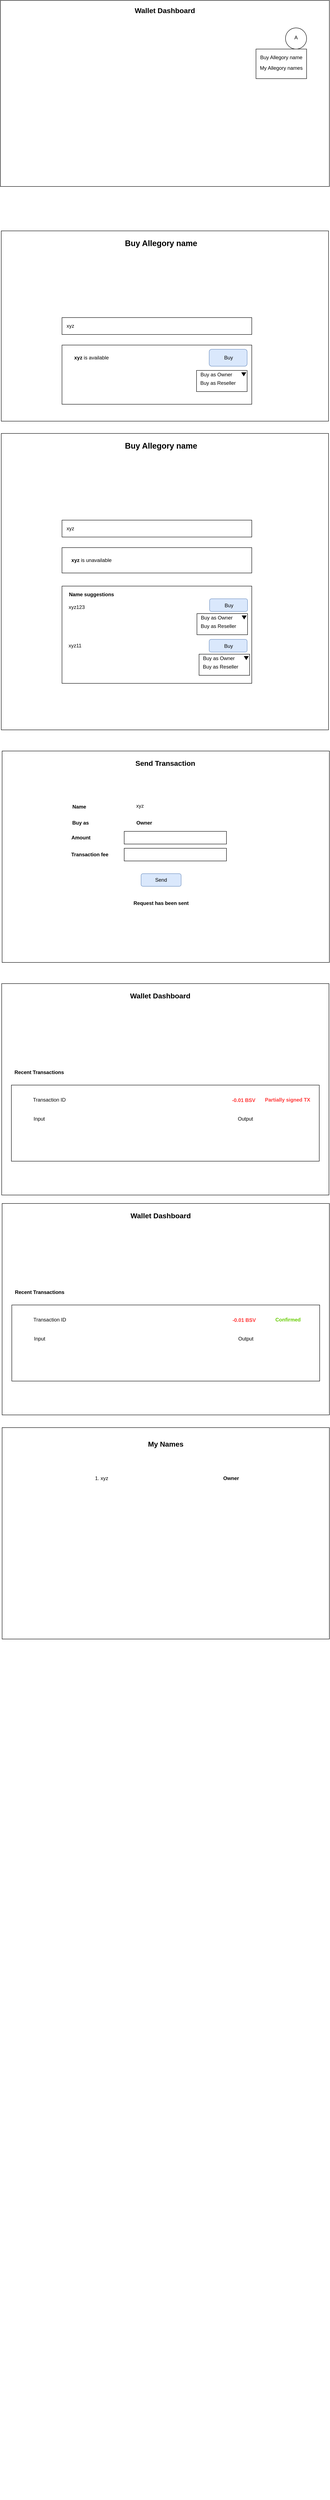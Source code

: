 <mxfile version="13.8.0" type="github"><diagram id="aGeOd7mTZGFdpWntuAzP" name="Page-1"><mxGraphModel dx="1350" dy="806" grid="1" gridSize="10" guides="1" tooltips="1" connect="1" arrows="1" fold="1" page="1" pageScale="1" pageWidth="827" pageHeight="1169" math="0" shadow="0"><root><mxCell id="0"/><mxCell id="1" parent="0"/><mxCell id="PDvfous0aHSWqx_sDX7A-1" value="" style="rounded=0;whiteSpace=wrap;html=1;" vertex="1" parent="1"><mxGeometry x="24" y="145" width="780" height="440" as="geometry"/></mxCell><mxCell id="PDvfous0aHSWqx_sDX7A-3" value="" style="ellipse;whiteSpace=wrap;html=1;aspect=fixed;" vertex="1" parent="1"><mxGeometry x="700" y="210" width="50" height="50" as="geometry"/></mxCell><mxCell id="PDvfous0aHSWqx_sDX7A-4" value="A" style="text;html=1;strokeColor=none;fillColor=none;align=center;verticalAlign=middle;whiteSpace=wrap;rounded=0;" vertex="1" parent="1"><mxGeometry x="690" y="205" width="70" height="55" as="geometry"/></mxCell><mxCell id="PDvfous0aHSWqx_sDX7A-5" value="" style="rounded=0;whiteSpace=wrap;html=1;" vertex="1" parent="1"><mxGeometry x="630" y="260" width="120" height="70" as="geometry"/></mxCell><mxCell id="PDvfous0aHSWqx_sDX7A-6" value="Buy Allegory name" style="text;html=1;strokeColor=none;fillColor=none;align=center;verticalAlign=middle;whiteSpace=wrap;rounded=0;" vertex="1" parent="1"><mxGeometry x="630" y="270" width="120" height="20" as="geometry"/></mxCell><mxCell id="PDvfous0aHSWqx_sDX7A-8" value="My Allegory names" style="text;html=1;strokeColor=none;fillColor=none;align=center;verticalAlign=middle;whiteSpace=wrap;rounded=0;" vertex="1" parent="1"><mxGeometry x="635" y="295" width="110" height="20" as="geometry"/></mxCell><mxCell id="PDvfous0aHSWqx_sDX7A-9" value="" style="rounded=0;whiteSpace=wrap;html=1;" vertex="1" parent="1"><mxGeometry x="26" y="690" width="776" height="450" as="geometry"/></mxCell><mxCell id="PDvfous0aHSWqx_sDX7A-10" value="&lt;b&gt;&lt;font style=&quot;font-size: 19px&quot;&gt;Buy Allegory name&lt;/font&gt;&lt;/b&gt;" style="text;html=1;strokeColor=none;fillColor=none;align=center;verticalAlign=middle;whiteSpace=wrap;rounded=0;" vertex="1" parent="1"><mxGeometry x="310" y="710" width="190" height="20" as="geometry"/></mxCell><mxCell id="PDvfous0aHSWqx_sDX7A-11" value="" style="rounded=0;whiteSpace=wrap;html=1;" vertex="1" parent="1"><mxGeometry x="170" y="895" width="450" height="40" as="geometry"/></mxCell><mxCell id="PDvfous0aHSWqx_sDX7A-13" value="xyz" style="text;html=1;strokeColor=none;fillColor=none;align=center;verticalAlign=middle;whiteSpace=wrap;rounded=0;" vertex="1" parent="1"><mxGeometry x="120" y="905" width="140" height="20" as="geometry"/></mxCell><mxCell id="PDvfous0aHSWqx_sDX7A-19" value="" style="rounded=0;whiteSpace=wrap;html=1;" vertex="1" parent="1"><mxGeometry x="170" y="960" width="450" height="140" as="geometry"/></mxCell><mxCell id="PDvfous0aHSWqx_sDX7A-20" value="&lt;b&gt;xyz&lt;/b&gt; is available" style="text;html=1;strokeColor=none;fillColor=none;align=center;verticalAlign=middle;whiteSpace=wrap;rounded=0;" vertex="1" parent="1"><mxGeometry x="185" y="980" width="110" height="20" as="geometry"/></mxCell><mxCell id="PDvfous0aHSWqx_sDX7A-21" value="" style="rounded=1;whiteSpace=wrap;html=1;fillColor=#dae8fc;strokeColor=#6c8ebf;" vertex="1" parent="1"><mxGeometry x="519" y="970" width="90" height="40" as="geometry"/></mxCell><mxCell id="PDvfous0aHSWqx_sDX7A-22" value="Buy" style="text;html=1;strokeColor=none;fillColor=none;align=center;verticalAlign=middle;whiteSpace=wrap;rounded=0;" vertex="1" parent="1"><mxGeometry x="545" y="980" width="40" height="20" as="geometry"/></mxCell><mxCell id="PDvfous0aHSWqx_sDX7A-23" value="" style="rounded=0;whiteSpace=wrap;html=1;" vertex="1" parent="1"><mxGeometry x="26" y="1169" width="776" height="701" as="geometry"/></mxCell><mxCell id="PDvfous0aHSWqx_sDX7A-24" value="&lt;b&gt;&lt;font style=&quot;font-size: 19px&quot;&gt;Buy Allegory name&lt;/font&gt;&lt;/b&gt;" style="text;html=1;strokeColor=none;fillColor=none;align=center;verticalAlign=middle;whiteSpace=wrap;rounded=0;" vertex="1" parent="1"><mxGeometry x="310" y="1189" width="190" height="20" as="geometry"/></mxCell><mxCell id="PDvfous0aHSWqx_sDX7A-25" value="" style="rounded=0;whiteSpace=wrap;html=1;" vertex="1" parent="1"><mxGeometry x="170" y="1374" width="450" height="40" as="geometry"/></mxCell><mxCell id="PDvfous0aHSWqx_sDX7A-26" value="xyz" style="text;html=1;strokeColor=none;fillColor=none;align=center;verticalAlign=middle;whiteSpace=wrap;rounded=0;" vertex="1" parent="1"><mxGeometry x="120" y="1384" width="140" height="20" as="geometry"/></mxCell><mxCell id="PDvfous0aHSWqx_sDX7A-27" value="" style="rounded=0;whiteSpace=wrap;html=1;" vertex="1" parent="1"><mxGeometry x="170" y="1439" width="450" height="60" as="geometry"/></mxCell><mxCell id="PDvfous0aHSWqx_sDX7A-28" value="&lt;b&gt;xyz&lt;/b&gt; is unavailable" style="text;html=1;strokeColor=none;fillColor=none;align=center;verticalAlign=middle;whiteSpace=wrap;rounded=0;" vertex="1" parent="1"><mxGeometry x="185" y="1459" width="110" height="20" as="geometry"/></mxCell><mxCell id="PDvfous0aHSWqx_sDX7A-31" value="" style="rounded=0;whiteSpace=wrap;html=1;" vertex="1" parent="1"><mxGeometry x="170" y="1530" width="450" height="230" as="geometry"/></mxCell><mxCell id="PDvfous0aHSWqx_sDX7A-32" value="&lt;b&gt;Name suggestions&lt;/b&gt;" style="text;html=1;strokeColor=none;fillColor=none;align=center;verticalAlign=middle;whiteSpace=wrap;rounded=0;" vertex="1" parent="1"><mxGeometry x="175" y="1540" width="130" height="20" as="geometry"/></mxCell><mxCell id="PDvfous0aHSWqx_sDX7A-33" value="xyz123" style="text;html=1;strokeColor=none;fillColor=none;align=center;verticalAlign=middle;whiteSpace=wrap;rounded=0;" vertex="1" parent="1"><mxGeometry x="185" y="1570" width="40" height="20" as="geometry"/></mxCell><mxCell id="PDvfous0aHSWqx_sDX7A-34" value="xyz11" style="text;html=1;strokeColor=none;fillColor=none;align=center;verticalAlign=middle;whiteSpace=wrap;rounded=0;" vertex="1" parent="1"><mxGeometry x="181" y="1661" width="40" height="20" as="geometry"/></mxCell><mxCell id="PDvfous0aHSWqx_sDX7A-36" value="" style="rounded=1;whiteSpace=wrap;html=1;fillColor=#dae8fc;strokeColor=#6c8ebf;" vertex="1" parent="1"><mxGeometry x="520" y="1560" width="90" height="30" as="geometry"/></mxCell><mxCell id="PDvfous0aHSWqx_sDX7A-37" value="Buy" style="text;html=1;strokeColor=none;fillColor=none;align=center;verticalAlign=middle;whiteSpace=wrap;rounded=0;" vertex="1" parent="1"><mxGeometry x="546" y="1566" width="40" height="20" as="geometry"/></mxCell><mxCell id="PDvfous0aHSWqx_sDX7A-38" value="" style="rounded=1;whiteSpace=wrap;html=1;fillColor=#dae8fc;strokeColor=#6c8ebf;" vertex="1" parent="1"><mxGeometry x="519" y="1656" width="90" height="30" as="geometry"/></mxCell><mxCell id="PDvfous0aHSWqx_sDX7A-39" value="Buy" style="text;html=1;strokeColor=none;fillColor=none;align=center;verticalAlign=middle;whiteSpace=wrap;rounded=0;" vertex="1" parent="1"><mxGeometry x="545" y="1662" width="40" height="20" as="geometry"/></mxCell><mxCell id="PDvfous0aHSWqx_sDX7A-42" value="&lt;b&gt;&lt;font style=&quot;font-size: 17px&quot;&gt;Wallet Dashboard&lt;/font&gt;&lt;/b&gt;" style="text;html=1;strokeColor=none;fillColor=none;align=center;verticalAlign=middle;whiteSpace=wrap;rounded=0;" vertex="1" parent="1"><mxGeometry x="336" y="160" width="156" height="20" as="geometry"/></mxCell><mxCell id="PDvfous0aHSWqx_sDX7A-43" value="" style="rounded=0;whiteSpace=wrap;html=1;" vertex="1" parent="1"><mxGeometry x="28" y="1920" width="776" height="500" as="geometry"/></mxCell><mxCell id="PDvfous0aHSWqx_sDX7A-44" value="" style="rounded=0;whiteSpace=wrap;html=1;" vertex="1" parent="1"><mxGeometry x="489" y="1020" width="120" height="50" as="geometry"/></mxCell><mxCell id="PDvfous0aHSWqx_sDX7A-45" value="Buy as Owner" style="text;html=1;strokeColor=none;fillColor=none;align=center;verticalAlign=middle;whiteSpace=wrap;rounded=0;" vertex="1" parent="1"><mxGeometry x="492" y="1020" width="88" height="20" as="geometry"/></mxCell><mxCell id="PDvfous0aHSWqx_sDX7A-46" value="Buy as Reseller" style="text;html=1;strokeColor=none;fillColor=none;align=center;verticalAlign=middle;whiteSpace=wrap;rounded=0;" vertex="1" parent="1"><mxGeometry x="495" y="1040" width="90" height="20" as="geometry"/></mxCell><mxCell id="PDvfous0aHSWqx_sDX7A-47" value="" style="triangle;whiteSpace=wrap;html=1;rotation=90;fillColor=#000000;" vertex="1" parent="1"><mxGeometry x="597" y="1024" width="8" height="10" as="geometry"/></mxCell><mxCell id="PDvfous0aHSWqx_sDX7A-48" value="" style="rounded=0;whiteSpace=wrap;html=1;" vertex="1" parent="1"><mxGeometry x="490" y="1595" width="120" height="50" as="geometry"/></mxCell><mxCell id="PDvfous0aHSWqx_sDX7A-49" value="Buy as Owner" style="text;html=1;strokeColor=none;fillColor=none;align=center;verticalAlign=middle;whiteSpace=wrap;rounded=0;" vertex="1" parent="1"><mxGeometry x="493" y="1595" width="88" height="20" as="geometry"/></mxCell><mxCell id="PDvfous0aHSWqx_sDX7A-50" value="Buy as Reseller" style="text;html=1;strokeColor=none;fillColor=none;align=center;verticalAlign=middle;whiteSpace=wrap;rounded=0;" vertex="1" parent="1"><mxGeometry x="496" y="1615" width="90" height="20" as="geometry"/></mxCell><mxCell id="PDvfous0aHSWqx_sDX7A-51" value="" style="triangle;whiteSpace=wrap;html=1;rotation=90;fillColor=#000000;" vertex="1" parent="1"><mxGeometry x="598" y="1599" width="8" height="10" as="geometry"/></mxCell><mxCell id="PDvfous0aHSWqx_sDX7A-52" value="" style="rounded=0;whiteSpace=wrap;html=1;" vertex="1" parent="1"><mxGeometry x="495" y="1691" width="120" height="50" as="geometry"/></mxCell><mxCell id="PDvfous0aHSWqx_sDX7A-53" value="Buy as Owner" style="text;html=1;strokeColor=none;fillColor=none;align=center;verticalAlign=middle;whiteSpace=wrap;rounded=0;" vertex="1" parent="1"><mxGeometry x="498" y="1691" width="88" height="20" as="geometry"/></mxCell><mxCell id="PDvfous0aHSWqx_sDX7A-54" value="Buy as Reseller" style="text;html=1;strokeColor=none;fillColor=none;align=center;verticalAlign=middle;whiteSpace=wrap;rounded=0;" vertex="1" parent="1"><mxGeometry x="501" y="1711" width="90" height="20" as="geometry"/></mxCell><mxCell id="PDvfous0aHSWqx_sDX7A-55" value="" style="triangle;whiteSpace=wrap;html=1;rotation=90;fillColor=#000000;" vertex="1" parent="1"><mxGeometry x="603" y="1695" width="8" height="10" as="geometry"/></mxCell><mxCell id="PDvfous0aHSWqx_sDX7A-57" value="&lt;b&gt;&lt;font style=&quot;font-size: 17px&quot;&gt;Send Transaction&lt;/font&gt;&lt;/b&gt;" style="text;html=1;strokeColor=none;fillColor=none;align=center;verticalAlign=middle;whiteSpace=wrap;rounded=0;" vertex="1" parent="1"><mxGeometry x="335" y="1940" width="160" height="20" as="geometry"/></mxCell><mxCell id="PDvfous0aHSWqx_sDX7A-58" value="&lt;b&gt;Amount&lt;/b&gt;" style="text;html=1;strokeColor=none;fillColor=none;align=center;verticalAlign=middle;whiteSpace=wrap;rounded=0;" vertex="1" parent="1"><mxGeometry x="195" y="2115" width="40" height="20" as="geometry"/></mxCell><mxCell id="PDvfous0aHSWqx_sDX7A-59" value="&lt;b&gt;Transaction fee&lt;/b&gt;" style="text;html=1;strokeColor=none;fillColor=none;align=center;verticalAlign=middle;whiteSpace=wrap;rounded=0;" vertex="1" parent="1"><mxGeometry x="181" y="2155" width="110" height="20" as="geometry"/></mxCell><mxCell id="PDvfous0aHSWqx_sDX7A-61" value="" style="rounded=0;whiteSpace=wrap;html=1;fillColor=#FFFFFF;" vertex="1" parent="1"><mxGeometry x="317.5" y="2110" width="242.5" height="30" as="geometry"/></mxCell><mxCell id="PDvfous0aHSWqx_sDX7A-62" value="" style="rounded=0;whiteSpace=wrap;html=1;fillColor=#FFFFFF;" vertex="1" parent="1"><mxGeometry x="317.5" y="2150" width="242.5" height="30" as="geometry"/></mxCell><mxCell id="PDvfous0aHSWqx_sDX7A-63" value="" style="rounded=1;whiteSpace=wrap;html=1;fillColor=#dae8fc;strokeColor=#6c8ebf;" vertex="1" parent="1"><mxGeometry x="357.5" y="2210" width="95" height="30" as="geometry"/></mxCell><mxCell id="PDvfous0aHSWqx_sDX7A-64" value="Send" style="text;html=1;strokeColor=none;fillColor=none;align=center;verticalAlign=middle;whiteSpace=wrap;rounded=0;" vertex="1" parent="1"><mxGeometry x="385" y="2215" width="40" height="20" as="geometry"/></mxCell><mxCell id="PDvfous0aHSWqx_sDX7A-65" value="&lt;b&gt;Request has been sent&lt;/b&gt;" style="text;html=1;strokeColor=none;fillColor=none;align=center;verticalAlign=middle;whiteSpace=wrap;rounded=0;" vertex="1" parent="1"><mxGeometry x="327" y="2270" width="156" height="20" as="geometry"/></mxCell><mxCell id="PDvfous0aHSWqx_sDX7A-66" value="" style="rounded=0;whiteSpace=wrap;html=1;" vertex="1" parent="1"><mxGeometry x="27" y="2470" width="776" height="500" as="geometry"/></mxCell><mxCell id="PDvfous0aHSWqx_sDX7A-67" value="&lt;b&gt;&lt;font style=&quot;font-size: 17px&quot;&gt;Wallet Dashboard&lt;/font&gt;&lt;/b&gt;" style="text;html=1;strokeColor=none;fillColor=none;align=center;verticalAlign=middle;whiteSpace=wrap;rounded=0;" vertex="1" parent="1"><mxGeometry x="317.5" y="2490" width="170" height="20" as="geometry"/></mxCell><mxCell id="PDvfous0aHSWqx_sDX7A-68" value="" style="rounded=0;whiteSpace=wrap;html=1;fillColor=#FFFFFF;" vertex="1" parent="1"><mxGeometry x="50" y="2710" width="730" height="180" as="geometry"/></mxCell><mxCell id="PDvfous0aHSWqx_sDX7A-69" value="&lt;b&gt;Recent Transactions&lt;/b&gt;" style="text;html=1;strokeColor=none;fillColor=none;align=center;verticalAlign=middle;whiteSpace=wrap;rounded=0;" vertex="1" parent="1"><mxGeometry x="51" y="2670" width="130" height="20" as="geometry"/></mxCell><mxCell id="PDvfous0aHSWqx_sDX7A-70" value="&lt;b&gt;&lt;font color=&quot;#ff3333&quot;&gt;Partially signed TX&lt;/font&gt;&lt;/b&gt;" style="text;html=1;strokeColor=none;fillColor=none;align=center;verticalAlign=middle;whiteSpace=wrap;rounded=0;" vertex="1" parent="1"><mxGeometry x="650" y="2735" width="110" height="20" as="geometry"/></mxCell><mxCell id="PDvfous0aHSWqx_sDX7A-72" value="Input" style="text;html=1;strokeColor=none;fillColor=none;align=center;verticalAlign=middle;whiteSpace=wrap;rounded=0;" vertex="1" parent="1"><mxGeometry x="96" y="2780" width="40" height="20" as="geometry"/></mxCell><mxCell id="PDvfous0aHSWqx_sDX7A-73" value="Output" style="text;html=1;strokeColor=none;fillColor=none;align=center;verticalAlign=middle;whiteSpace=wrap;rounded=0;" vertex="1" parent="1"><mxGeometry x="585" y="2780" width="40" height="20" as="geometry"/></mxCell><mxCell id="PDvfous0aHSWqx_sDX7A-74" value="Transaction ID" style="text;html=1;strokeColor=none;fillColor=none;align=center;verticalAlign=middle;whiteSpace=wrap;rounded=0;" vertex="1" parent="1"><mxGeometry x="90" y="2735" width="100" height="20" as="geometry"/></mxCell><mxCell id="PDvfous0aHSWqx_sDX7A-75" value="&lt;b&gt;&lt;font color=&quot;#ff3333&quot;&gt;-0.01 BSV&lt;/font&gt;&lt;/b&gt;" style="text;html=1;strokeColor=none;fillColor=none;align=center;verticalAlign=middle;whiteSpace=wrap;rounded=0;" vertex="1" parent="1"><mxGeometry x="556" y="2736" width="90" height="20" as="geometry"/></mxCell><mxCell id="PDvfous0aHSWqx_sDX7A-83" value="" style="shape=image;html=1;verticalAlign=top;verticalLabelPosition=bottom;labelBackgroundColor=#ffffff;imageAspect=0;aspect=fixed;image=https://cdn2.iconfinder.com/data/icons/donkey/800/16-128.png;fillColor=#FFFFFF;" vertex="1" parent="1"><mxGeometry x="560" y="6015" width="40" height="40" as="geometry"/></mxCell><mxCell id="PDvfous0aHSWqx_sDX7A-86" value="" style="shape=image;html=1;verticalAlign=top;verticalLabelPosition=bottom;labelBackgroundColor=#ffffff;imageAspect=0;aspect=fixed;image=https://cdn2.iconfinder.com/data/icons/donkey/800/16-128.png;fillColor=#FFFFFF;" vertex="1" parent="1"><mxGeometry x="642" y="210" width="43" height="43" as="geometry"/></mxCell><mxCell id="PDvfous0aHSWqx_sDX7A-123" value="" style="rounded=0;whiteSpace=wrap;html=1;" vertex="1" parent="1"><mxGeometry x="28" y="2990" width="776" height="500" as="geometry"/></mxCell><mxCell id="PDvfous0aHSWqx_sDX7A-124" value="&lt;b&gt;&lt;font style=&quot;font-size: 17px&quot;&gt;Wallet Dashboard&lt;/font&gt;&lt;/b&gt;" style="text;html=1;strokeColor=none;fillColor=none;align=center;verticalAlign=middle;whiteSpace=wrap;rounded=0;" vertex="1" parent="1"><mxGeometry x="318.5" y="3010" width="170" height="20" as="geometry"/></mxCell><mxCell id="PDvfous0aHSWqx_sDX7A-125" value="" style="rounded=0;whiteSpace=wrap;html=1;fillColor=#FFFFFF;" vertex="1" parent="1"><mxGeometry x="51" y="3230" width="730" height="180" as="geometry"/></mxCell><mxCell id="PDvfous0aHSWqx_sDX7A-126" value="&lt;b&gt;Recent Transactions&lt;/b&gt;" style="text;html=1;strokeColor=none;fillColor=none;align=center;verticalAlign=middle;whiteSpace=wrap;rounded=0;" vertex="1" parent="1"><mxGeometry x="52" y="3190" width="130" height="20" as="geometry"/></mxCell><mxCell id="PDvfous0aHSWqx_sDX7A-127" value="&lt;b&gt;&lt;font color=&quot;#66cc00&quot;&gt;Confirmed&lt;/font&gt;&lt;/b&gt;" style="text;html=1;strokeColor=none;fillColor=none;align=center;verticalAlign=middle;whiteSpace=wrap;rounded=0;" vertex="1" parent="1"><mxGeometry x="651" y="3255" width="110" height="20" as="geometry"/></mxCell><mxCell id="PDvfous0aHSWqx_sDX7A-128" value="Input" style="text;html=1;strokeColor=none;fillColor=none;align=center;verticalAlign=middle;whiteSpace=wrap;rounded=0;" vertex="1" parent="1"><mxGeometry x="97" y="3300" width="40" height="20" as="geometry"/></mxCell><mxCell id="PDvfous0aHSWqx_sDX7A-129" value="Output" style="text;html=1;strokeColor=none;fillColor=none;align=center;verticalAlign=middle;whiteSpace=wrap;rounded=0;" vertex="1" parent="1"><mxGeometry x="586" y="3300" width="40" height="20" as="geometry"/></mxCell><mxCell id="PDvfous0aHSWqx_sDX7A-130" value="Transaction ID" style="text;html=1;strokeColor=none;fillColor=none;align=center;verticalAlign=middle;whiteSpace=wrap;rounded=0;" vertex="1" parent="1"><mxGeometry x="91" y="3255" width="100" height="20" as="geometry"/></mxCell><mxCell id="PDvfous0aHSWqx_sDX7A-131" value="&lt;b&gt;&lt;font color=&quot;#ff3333&quot;&gt;-0.01 BSV&lt;/font&gt;&lt;/b&gt;" style="text;html=1;strokeColor=none;fillColor=none;align=center;verticalAlign=middle;whiteSpace=wrap;rounded=0;" vertex="1" parent="1"><mxGeometry x="557" y="3256" width="90" height="20" as="geometry"/></mxCell><mxCell id="PDvfous0aHSWqx_sDX7A-132" value="&lt;b&gt;Name&lt;/b&gt;" style="text;html=1;strokeColor=none;fillColor=none;align=center;verticalAlign=middle;whiteSpace=wrap;rounded=0;" vertex="1" parent="1"><mxGeometry x="191" y="2042" width="40" height="20" as="geometry"/></mxCell><mxCell id="PDvfous0aHSWqx_sDX7A-133" value="xyz" style="text;html=1;strokeColor=none;fillColor=none;align=center;verticalAlign=middle;whiteSpace=wrap;rounded=0;" vertex="1" parent="1"><mxGeometry x="335" y="2040" width="40" height="20" as="geometry"/></mxCell><mxCell id="PDvfous0aHSWqx_sDX7A-134" value="&lt;b&gt;Owner&lt;/b&gt;" style="text;html=1;strokeColor=none;fillColor=none;align=center;verticalAlign=middle;whiteSpace=wrap;rounded=0;" vertex="1" parent="1"><mxGeometry x="345" y="2080" width="40" height="20" as="geometry"/></mxCell><mxCell id="PDvfous0aHSWqx_sDX7A-135" value="&lt;b&gt;Buy as&lt;/b&gt;" style="text;html=1;strokeColor=none;fillColor=none;align=center;verticalAlign=middle;whiteSpace=wrap;rounded=0;" vertex="1" parent="1"><mxGeometry x="184" y="2080" width="60" height="20" as="geometry"/></mxCell><mxCell id="PDvfous0aHSWqx_sDX7A-136" value="" style="rounded=0;whiteSpace=wrap;html=1;" vertex="1" parent="1"><mxGeometry x="28" y="3520" width="776" height="500" as="geometry"/></mxCell><mxCell id="PDvfous0aHSWqx_sDX7A-137" value="&lt;b&gt;&lt;font style=&quot;font-size: 17px&quot;&gt;My Names&lt;/font&gt;&lt;/b&gt;" style="text;html=1;strokeColor=none;fillColor=none;align=center;verticalAlign=middle;whiteSpace=wrap;rounded=0;" vertex="1" parent="1"><mxGeometry x="346" y="3550" width="140" height="20" as="geometry"/></mxCell><mxCell id="PDvfous0aHSWqx_sDX7A-138" value="1. xyz" style="text;html=1;strokeColor=none;fillColor=none;align=center;verticalAlign=middle;whiteSpace=wrap;rounded=0;" vertex="1" parent="1"><mxGeometry x="244" y="3630" width="40" height="20" as="geometry"/></mxCell><mxCell id="PDvfous0aHSWqx_sDX7A-139" value="&lt;b&gt;Owner&lt;/b&gt;" style="text;html=1;strokeColor=none;fillColor=none;align=center;verticalAlign=middle;whiteSpace=wrap;rounded=0;" vertex="1" parent="1"><mxGeometry x="551" y="3630" width="40" height="20" as="geometry"/></mxCell></root></mxGraphModel></diagram></mxfile>